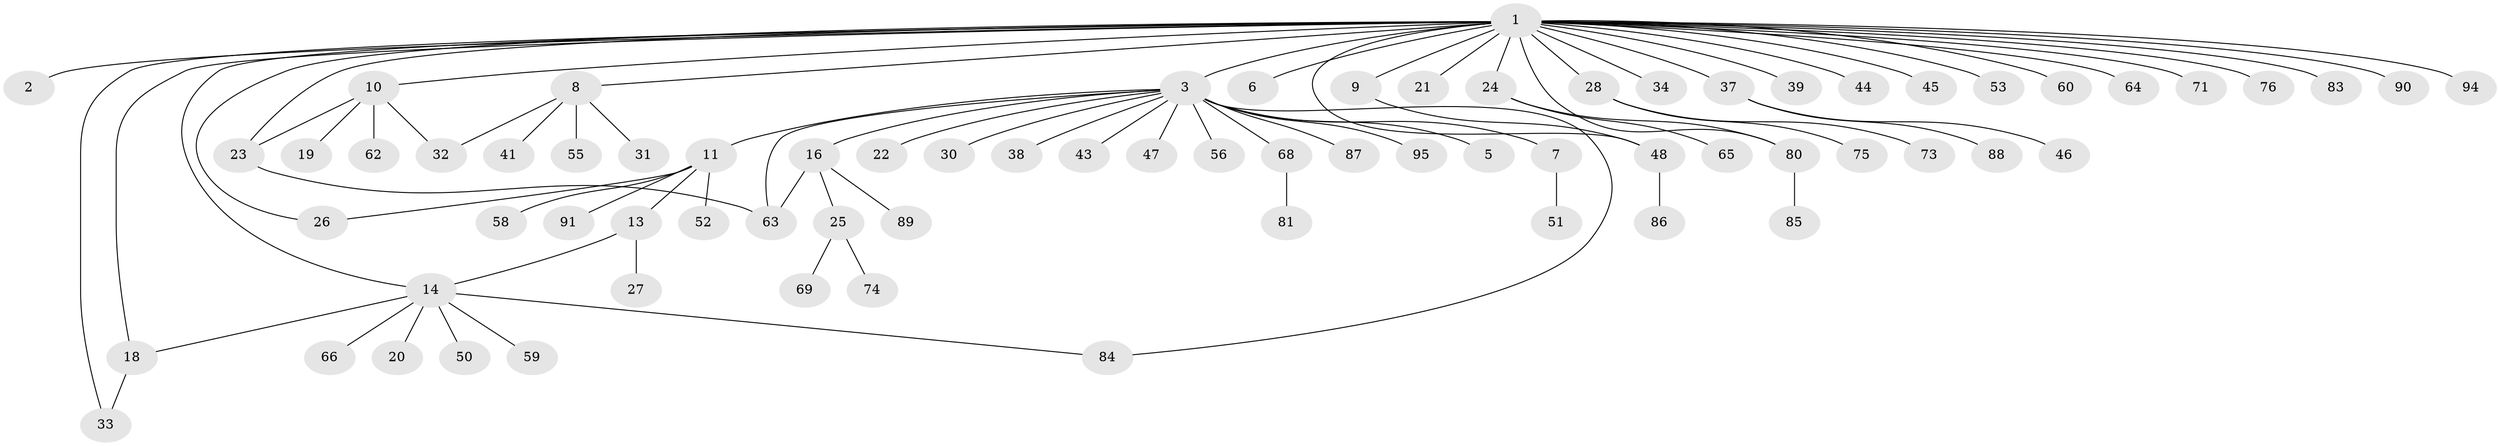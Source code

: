 // original degree distribution, {9: 0.010416666666666666, 1: 0.6354166666666666, 17: 0.010416666666666666, 23: 0.010416666666666666, 3: 0.08333333333333333, 6: 0.010416666666666666, 7: 0.010416666666666666, 4: 0.07291666666666667, 8: 0.010416666666666666, 5: 0.010416666666666666, 2: 0.13541666666666666}
// Generated by graph-tools (version 1.1) at 2025/11/02/27/25 16:11:12]
// undirected, 73 vertices, 83 edges
graph export_dot {
graph [start="1"]
  node [color=gray90,style=filled];
  1 [super="+4"];
  2;
  3 [super="+17"];
  5;
  6;
  7 [super="+12"];
  8 [super="+78"];
  9 [super="+35"];
  10 [super="+15"];
  11 [super="+40"];
  13 [super="+36"];
  14 [super="+70"];
  16 [super="+92"];
  18 [super="+82"];
  19;
  20;
  21;
  22;
  23 [super="+54"];
  24 [super="+72"];
  25 [super="+42"];
  26;
  27;
  28 [super="+29"];
  30;
  31;
  32;
  33 [super="+57"];
  34;
  37 [super="+77"];
  38;
  39 [super="+67"];
  41 [super="+79"];
  43;
  44;
  45;
  46 [super="+61"];
  47;
  48 [super="+49"];
  50;
  51;
  52;
  53;
  55;
  56;
  58;
  59;
  60;
  62;
  63;
  64;
  65;
  66;
  68;
  69;
  71;
  73;
  74;
  75;
  76;
  80 [super="+93"];
  81;
  83;
  84 [super="+96"];
  85;
  86;
  87;
  88;
  89;
  90;
  91;
  94;
  95;
  1 -- 2;
  1 -- 3 [weight=2];
  1 -- 6;
  1 -- 23;
  1 -- 26;
  1 -- 34;
  1 -- 53;
  1 -- 83;
  1 -- 64;
  1 -- 71;
  1 -- 8;
  1 -- 9;
  1 -- 10;
  1 -- 76;
  1 -- 80;
  1 -- 18;
  1 -- 21;
  1 -- 24;
  1 -- 90;
  1 -- 28;
  1 -- 94;
  1 -- 33;
  1 -- 37;
  1 -- 39;
  1 -- 44;
  1 -- 45;
  1 -- 48;
  1 -- 60;
  1 -- 14;
  3 -- 5;
  3 -- 7;
  3 -- 11;
  3 -- 16;
  3 -- 22;
  3 -- 30;
  3 -- 38;
  3 -- 43;
  3 -- 47;
  3 -- 56;
  3 -- 63;
  3 -- 68;
  3 -- 84;
  3 -- 95;
  3 -- 87;
  7 -- 51;
  8 -- 31;
  8 -- 32;
  8 -- 41;
  8 -- 55;
  9 -- 48;
  10 -- 62;
  10 -- 32;
  10 -- 19;
  10 -- 23;
  11 -- 13;
  11 -- 26;
  11 -- 52;
  11 -- 58;
  11 -- 91;
  13 -- 14;
  13 -- 27;
  14 -- 18;
  14 -- 20;
  14 -- 50;
  14 -- 59;
  14 -- 66;
  14 -- 84;
  16 -- 25;
  16 -- 63;
  16 -- 89;
  18 -- 33;
  23 -- 63;
  24 -- 65;
  24 -- 80;
  25 -- 74;
  25 -- 69;
  28 -- 73;
  28 -- 75;
  37 -- 46;
  37 -- 88;
  48 -- 86;
  68 -- 81;
  80 -- 85;
}
